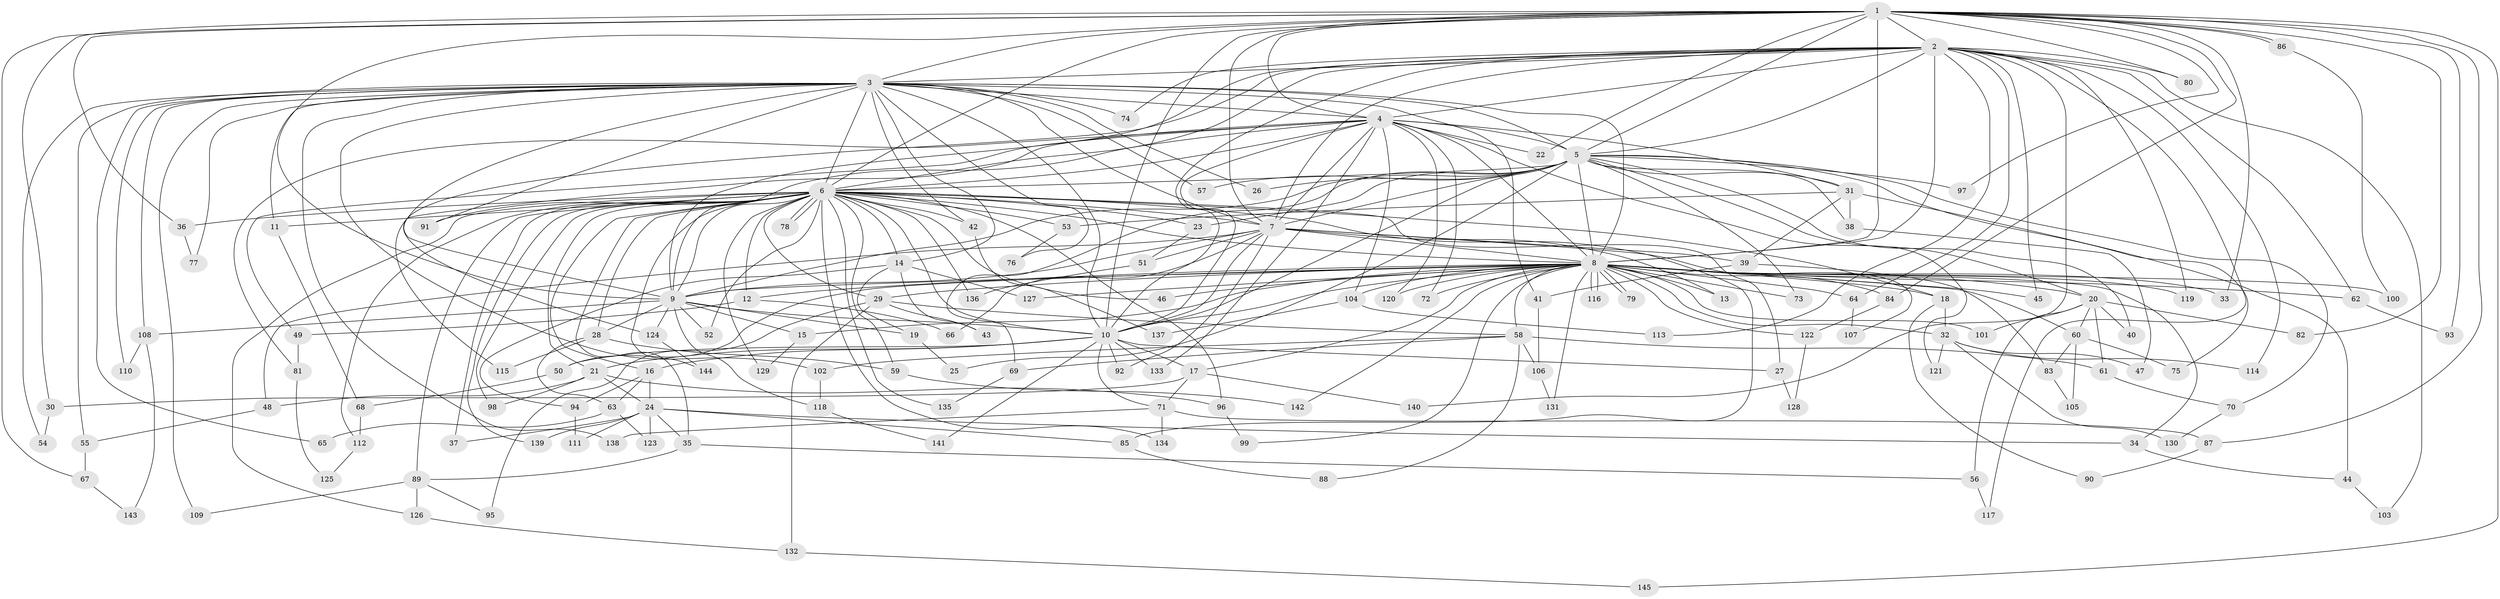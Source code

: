 // coarse degree distribution, {17: 0.00980392156862745, 15: 0.00980392156862745, 23: 0.0196078431372549, 16: 0.00980392156862745, 35: 0.00980392156862745, 18: 0.00980392156862745, 33: 0.00980392156862745, 3: 0.28431372549019607, 4: 0.058823529411764705, 7: 0.00980392156862745, 5: 0.049019607843137254, 6: 0.0196078431372549, 8: 0.0392156862745098, 2: 0.4117647058823529, 9: 0.00980392156862745, 1: 0.0392156862745098}
// Generated by graph-tools (version 1.1) at 2025/49/03/04/25 22:49:46]
// undirected, 145 vertices, 315 edges
graph export_dot {
  node [color=gray90,style=filled];
  1;
  2;
  3;
  4;
  5;
  6;
  7;
  8;
  9;
  10;
  11;
  12;
  13;
  14;
  15;
  16;
  17;
  18;
  19;
  20;
  21;
  22;
  23;
  24;
  25;
  26;
  27;
  28;
  29;
  30;
  31;
  32;
  33;
  34;
  35;
  36;
  37;
  38;
  39;
  40;
  41;
  42;
  43;
  44;
  45;
  46;
  47;
  48;
  49;
  50;
  51;
  52;
  53;
  54;
  55;
  56;
  57;
  58;
  59;
  60;
  61;
  62;
  63;
  64;
  65;
  66;
  67;
  68;
  69;
  70;
  71;
  72;
  73;
  74;
  75;
  76;
  77;
  78;
  79;
  80;
  81;
  82;
  83;
  84;
  85;
  86;
  87;
  88;
  89;
  90;
  91;
  92;
  93;
  94;
  95;
  96;
  97;
  98;
  99;
  100;
  101;
  102;
  103;
  104;
  105;
  106;
  107;
  108;
  109;
  110;
  111;
  112;
  113;
  114;
  115;
  116;
  117;
  118;
  119;
  120;
  121;
  122;
  123;
  124;
  125;
  126;
  127;
  128;
  129;
  130;
  131;
  132;
  133;
  134;
  135;
  136;
  137;
  138;
  139;
  140;
  141;
  142;
  143;
  144;
  145;
  1 -- 2;
  1 -- 3;
  1 -- 4;
  1 -- 5;
  1 -- 6;
  1 -- 7;
  1 -- 8;
  1 -- 9;
  1 -- 10;
  1 -- 22;
  1 -- 30;
  1 -- 33;
  1 -- 36;
  1 -- 67;
  1 -- 80;
  1 -- 82;
  1 -- 84;
  1 -- 86;
  1 -- 86;
  1 -- 87;
  1 -- 93;
  1 -- 97;
  1 -- 145;
  2 -- 3;
  2 -- 4;
  2 -- 5;
  2 -- 6;
  2 -- 7;
  2 -- 8;
  2 -- 9;
  2 -- 10;
  2 -- 45;
  2 -- 62;
  2 -- 64;
  2 -- 74;
  2 -- 80;
  2 -- 103;
  2 -- 113;
  2 -- 114;
  2 -- 117;
  2 -- 119;
  2 -- 124;
  2 -- 140;
  3 -- 4;
  3 -- 5;
  3 -- 6;
  3 -- 7;
  3 -- 8;
  3 -- 9;
  3 -- 10;
  3 -- 11;
  3 -- 14;
  3 -- 26;
  3 -- 41;
  3 -- 42;
  3 -- 54;
  3 -- 55;
  3 -- 57;
  3 -- 65;
  3 -- 74;
  3 -- 76;
  3 -- 77;
  3 -- 91;
  3 -- 102;
  3 -- 108;
  3 -- 109;
  3 -- 110;
  3 -- 138;
  4 -- 5;
  4 -- 6;
  4 -- 7;
  4 -- 8;
  4 -- 9;
  4 -- 10;
  4 -- 22;
  4 -- 31;
  4 -- 49;
  4 -- 72;
  4 -- 81;
  4 -- 104;
  4 -- 115;
  4 -- 120;
  4 -- 121;
  4 -- 133;
  5 -- 6;
  5 -- 7;
  5 -- 8;
  5 -- 9;
  5 -- 10;
  5 -- 20;
  5 -- 23;
  5 -- 25;
  5 -- 26;
  5 -- 31;
  5 -- 38;
  5 -- 40;
  5 -- 57;
  5 -- 69;
  5 -- 70;
  5 -- 73;
  5 -- 75;
  5 -- 97;
  6 -- 7;
  6 -- 8;
  6 -- 9;
  6 -- 10;
  6 -- 11;
  6 -- 12;
  6 -- 14;
  6 -- 16;
  6 -- 18;
  6 -- 21;
  6 -- 23;
  6 -- 27;
  6 -- 28;
  6 -- 29;
  6 -- 35;
  6 -- 36;
  6 -- 37;
  6 -- 42;
  6 -- 46;
  6 -- 52;
  6 -- 53;
  6 -- 59;
  6 -- 78;
  6 -- 78;
  6 -- 85;
  6 -- 89;
  6 -- 91;
  6 -- 96;
  6 -- 98;
  6 -- 112;
  6 -- 126;
  6 -- 129;
  6 -- 134;
  6 -- 135;
  6 -- 136;
  6 -- 139;
  6 -- 144;
  7 -- 8;
  7 -- 9;
  7 -- 10;
  7 -- 13;
  7 -- 39;
  7 -- 48;
  7 -- 51;
  7 -- 66;
  7 -- 92;
  7 -- 107;
  8 -- 9;
  8 -- 10;
  8 -- 12;
  8 -- 13;
  8 -- 15;
  8 -- 17;
  8 -- 18;
  8 -- 20;
  8 -- 29;
  8 -- 32;
  8 -- 33;
  8 -- 34;
  8 -- 45;
  8 -- 46;
  8 -- 50;
  8 -- 58;
  8 -- 60;
  8 -- 62;
  8 -- 64;
  8 -- 72;
  8 -- 73;
  8 -- 79;
  8 -- 79;
  8 -- 84;
  8 -- 99;
  8 -- 100;
  8 -- 101;
  8 -- 104;
  8 -- 116;
  8 -- 116;
  8 -- 119;
  8 -- 120;
  8 -- 122;
  8 -- 127;
  8 -- 131;
  8 -- 142;
  9 -- 10;
  9 -- 15;
  9 -- 19;
  9 -- 28;
  9 -- 52;
  9 -- 108;
  9 -- 118;
  9 -- 124;
  10 -- 16;
  10 -- 17;
  10 -- 21;
  10 -- 27;
  10 -- 50;
  10 -- 71;
  10 -- 92;
  10 -- 133;
  10 -- 141;
  11 -- 68;
  12 -- 49;
  12 -- 66;
  14 -- 19;
  14 -- 43;
  14 -- 94;
  14 -- 127;
  15 -- 129;
  16 -- 24;
  16 -- 63;
  16 -- 94;
  17 -- 30;
  17 -- 71;
  17 -- 140;
  18 -- 32;
  18 -- 90;
  19 -- 25;
  20 -- 40;
  20 -- 56;
  20 -- 60;
  20 -- 61;
  20 -- 82;
  20 -- 101;
  21 -- 24;
  21 -- 48;
  21 -- 96;
  21 -- 98;
  23 -- 51;
  24 -- 34;
  24 -- 35;
  24 -- 37;
  24 -- 85;
  24 -- 111;
  24 -- 123;
  24 -- 139;
  27 -- 128;
  28 -- 59;
  28 -- 63;
  28 -- 115;
  29 -- 43;
  29 -- 58;
  29 -- 95;
  29 -- 132;
  30 -- 54;
  31 -- 38;
  31 -- 39;
  31 -- 44;
  31 -- 53;
  32 -- 47;
  32 -- 114;
  32 -- 121;
  32 -- 130;
  34 -- 44;
  35 -- 56;
  35 -- 89;
  36 -- 77;
  38 -- 47;
  39 -- 41;
  39 -- 83;
  41 -- 106;
  42 -- 137;
  44 -- 103;
  48 -- 55;
  49 -- 81;
  50 -- 68;
  51 -- 136;
  53 -- 76;
  55 -- 67;
  56 -- 117;
  58 -- 61;
  58 -- 69;
  58 -- 88;
  58 -- 102;
  58 -- 106;
  59 -- 142;
  60 -- 75;
  60 -- 83;
  60 -- 105;
  61 -- 70;
  62 -- 93;
  63 -- 65;
  63 -- 123;
  64 -- 107;
  67 -- 143;
  68 -- 112;
  69 -- 135;
  70 -- 130;
  71 -- 87;
  71 -- 134;
  71 -- 138;
  81 -- 125;
  83 -- 105;
  84 -- 122;
  85 -- 88;
  86 -- 100;
  87 -- 90;
  89 -- 95;
  89 -- 109;
  89 -- 126;
  94 -- 111;
  96 -- 99;
  102 -- 118;
  104 -- 113;
  104 -- 137;
  106 -- 131;
  108 -- 110;
  108 -- 143;
  112 -- 125;
  118 -- 141;
  122 -- 128;
  124 -- 144;
  126 -- 132;
  132 -- 145;
}
